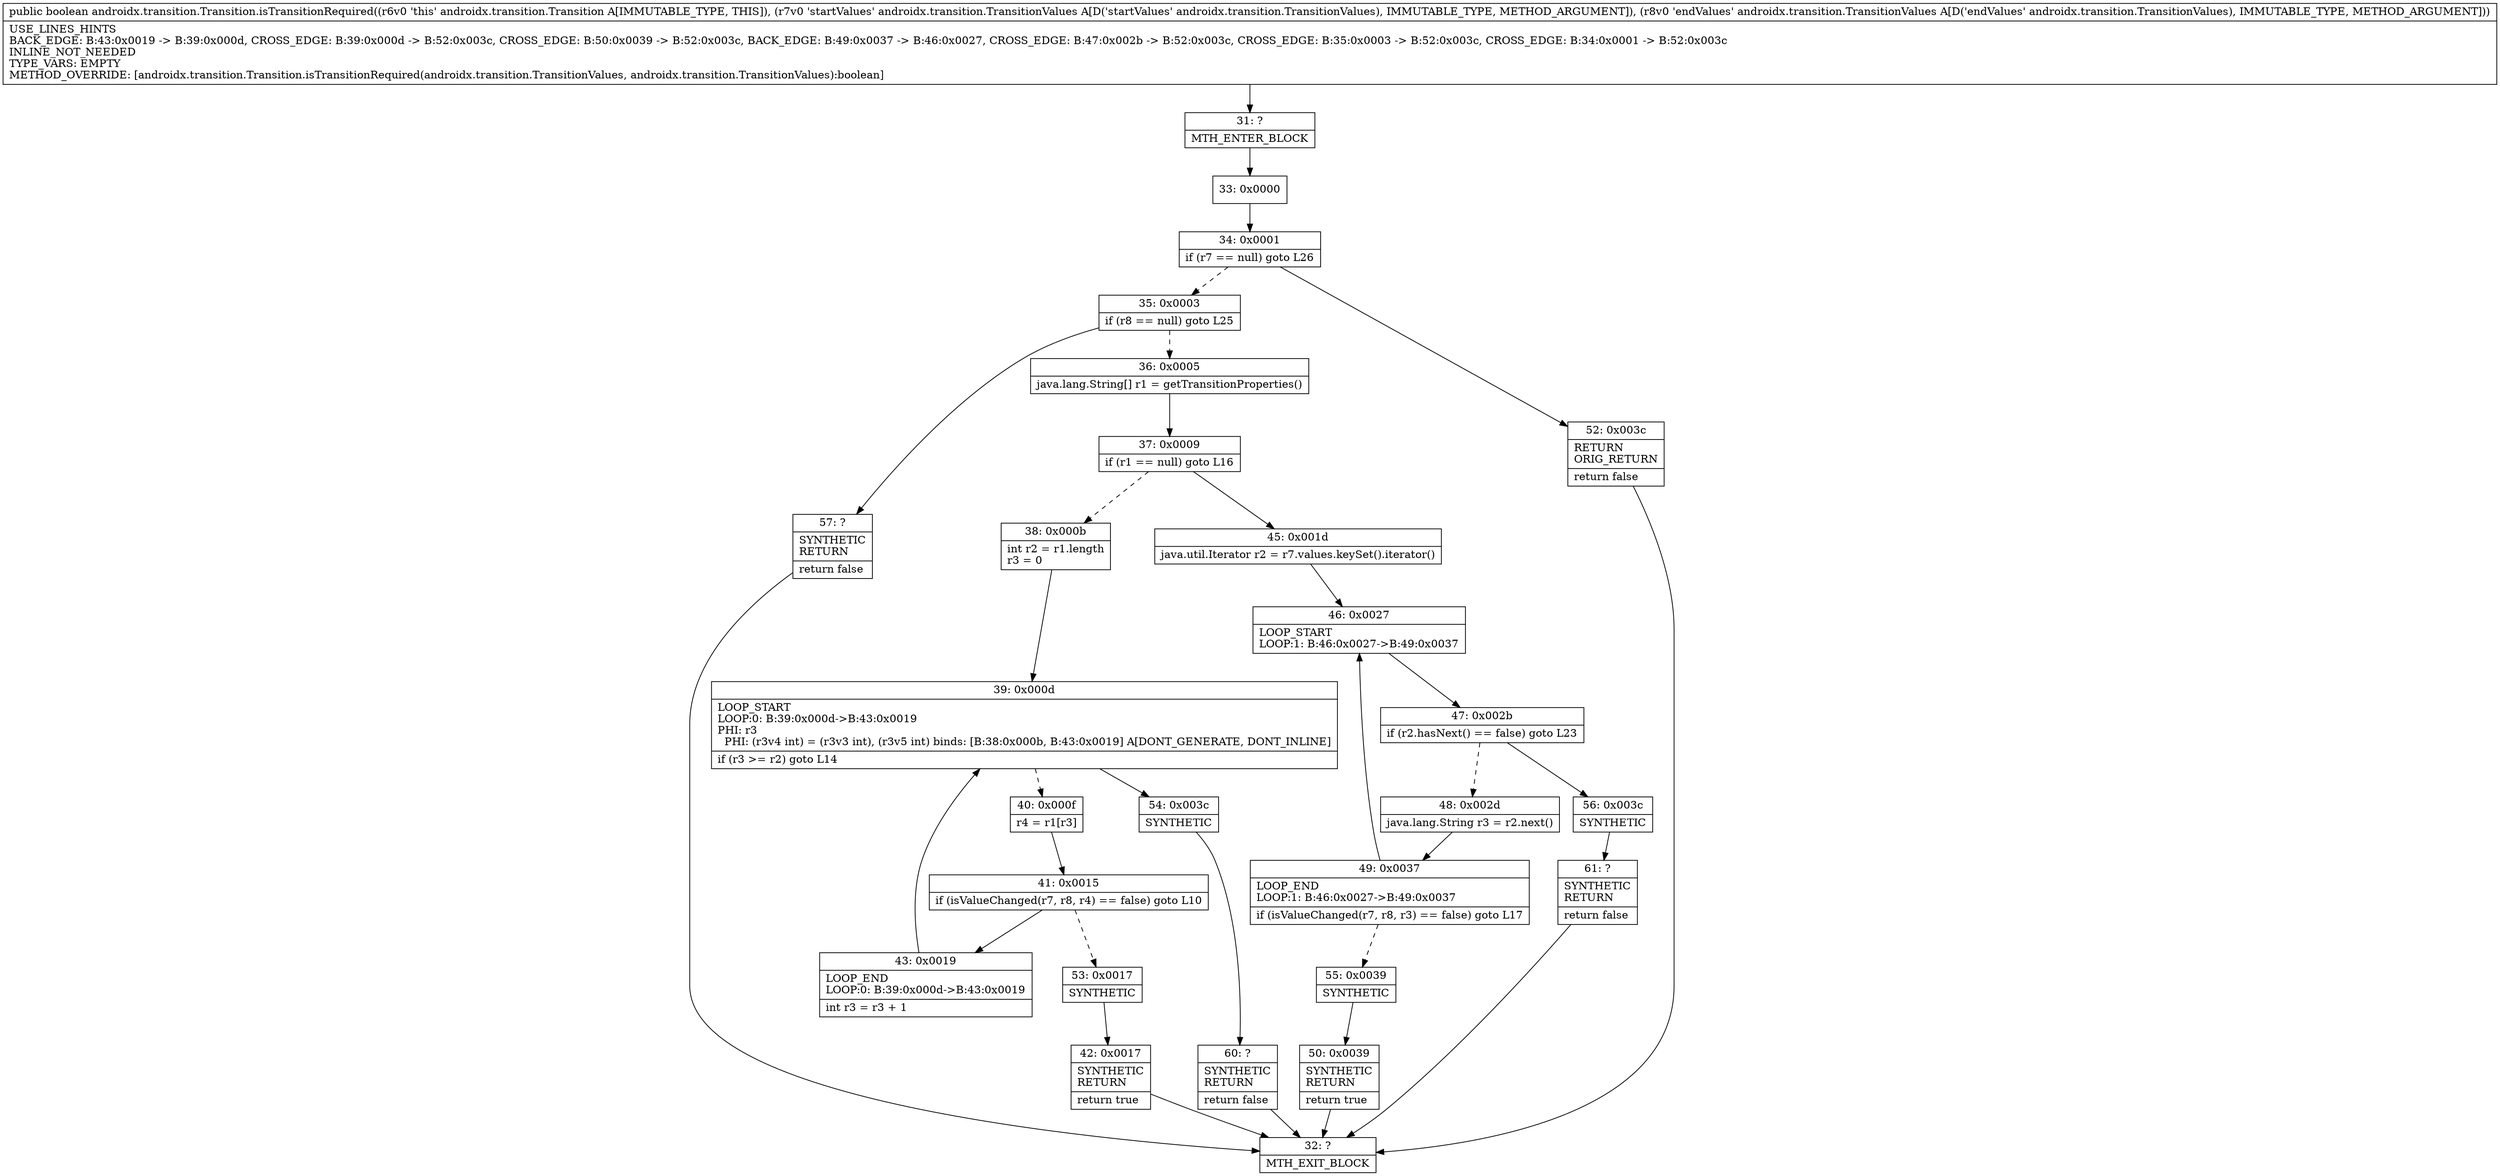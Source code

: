digraph "CFG forandroidx.transition.Transition.isTransitionRequired(Landroidx\/transition\/TransitionValues;Landroidx\/transition\/TransitionValues;)Z" {
Node_31 [shape=record,label="{31\:\ ?|MTH_ENTER_BLOCK\l}"];
Node_33 [shape=record,label="{33\:\ 0x0000}"];
Node_34 [shape=record,label="{34\:\ 0x0001|if (r7 == null) goto L26\l}"];
Node_35 [shape=record,label="{35\:\ 0x0003|if (r8 == null) goto L25\l}"];
Node_36 [shape=record,label="{36\:\ 0x0005|java.lang.String[] r1 = getTransitionProperties()\l}"];
Node_37 [shape=record,label="{37\:\ 0x0009|if (r1 == null) goto L16\l}"];
Node_38 [shape=record,label="{38\:\ 0x000b|int r2 = r1.length\lr3 = 0\l}"];
Node_39 [shape=record,label="{39\:\ 0x000d|LOOP_START\lLOOP:0: B:39:0x000d\-\>B:43:0x0019\lPHI: r3 \l  PHI: (r3v4 int) = (r3v3 int), (r3v5 int) binds: [B:38:0x000b, B:43:0x0019] A[DONT_GENERATE, DONT_INLINE]\l|if (r3 \>= r2) goto L14\l}"];
Node_40 [shape=record,label="{40\:\ 0x000f|r4 = r1[r3]\l}"];
Node_41 [shape=record,label="{41\:\ 0x0015|if (isValueChanged(r7, r8, r4) == false) goto L10\l}"];
Node_43 [shape=record,label="{43\:\ 0x0019|LOOP_END\lLOOP:0: B:39:0x000d\-\>B:43:0x0019\l|int r3 = r3 + 1\l}"];
Node_53 [shape=record,label="{53\:\ 0x0017|SYNTHETIC\l}"];
Node_42 [shape=record,label="{42\:\ 0x0017|SYNTHETIC\lRETURN\l|return true\l}"];
Node_32 [shape=record,label="{32\:\ ?|MTH_EXIT_BLOCK\l}"];
Node_54 [shape=record,label="{54\:\ 0x003c|SYNTHETIC\l}"];
Node_60 [shape=record,label="{60\:\ ?|SYNTHETIC\lRETURN\l|return false\l}"];
Node_45 [shape=record,label="{45\:\ 0x001d|java.util.Iterator r2 = r7.values.keySet().iterator()\l}"];
Node_46 [shape=record,label="{46\:\ 0x0027|LOOP_START\lLOOP:1: B:46:0x0027\-\>B:49:0x0037\l}"];
Node_47 [shape=record,label="{47\:\ 0x002b|if (r2.hasNext() == false) goto L23\l}"];
Node_48 [shape=record,label="{48\:\ 0x002d|java.lang.String r3 = r2.next()\l}"];
Node_49 [shape=record,label="{49\:\ 0x0037|LOOP_END\lLOOP:1: B:46:0x0027\-\>B:49:0x0037\l|if (isValueChanged(r7, r8, r3) == false) goto L17\l}"];
Node_55 [shape=record,label="{55\:\ 0x0039|SYNTHETIC\l}"];
Node_50 [shape=record,label="{50\:\ 0x0039|SYNTHETIC\lRETURN\l|return true\l}"];
Node_56 [shape=record,label="{56\:\ 0x003c|SYNTHETIC\l}"];
Node_61 [shape=record,label="{61\:\ ?|SYNTHETIC\lRETURN\l|return false\l}"];
Node_57 [shape=record,label="{57\:\ ?|SYNTHETIC\lRETURN\l|return false\l}"];
Node_52 [shape=record,label="{52\:\ 0x003c|RETURN\lORIG_RETURN\l|return false\l}"];
MethodNode[shape=record,label="{public boolean androidx.transition.Transition.isTransitionRequired((r6v0 'this' androidx.transition.Transition A[IMMUTABLE_TYPE, THIS]), (r7v0 'startValues' androidx.transition.TransitionValues A[D('startValues' androidx.transition.TransitionValues), IMMUTABLE_TYPE, METHOD_ARGUMENT]), (r8v0 'endValues' androidx.transition.TransitionValues A[D('endValues' androidx.transition.TransitionValues), IMMUTABLE_TYPE, METHOD_ARGUMENT]))  | USE_LINES_HINTS\lBACK_EDGE: B:43:0x0019 \-\> B:39:0x000d, CROSS_EDGE: B:39:0x000d \-\> B:52:0x003c, CROSS_EDGE: B:50:0x0039 \-\> B:52:0x003c, BACK_EDGE: B:49:0x0037 \-\> B:46:0x0027, CROSS_EDGE: B:47:0x002b \-\> B:52:0x003c, CROSS_EDGE: B:35:0x0003 \-\> B:52:0x003c, CROSS_EDGE: B:34:0x0001 \-\> B:52:0x003c\lINLINE_NOT_NEEDED\lTYPE_VARS: EMPTY\lMETHOD_OVERRIDE: [androidx.transition.Transition.isTransitionRequired(androidx.transition.TransitionValues, androidx.transition.TransitionValues):boolean]\l}"];
MethodNode -> Node_31;Node_31 -> Node_33;
Node_33 -> Node_34;
Node_34 -> Node_35[style=dashed];
Node_34 -> Node_52;
Node_35 -> Node_36[style=dashed];
Node_35 -> Node_57;
Node_36 -> Node_37;
Node_37 -> Node_38[style=dashed];
Node_37 -> Node_45;
Node_38 -> Node_39;
Node_39 -> Node_40[style=dashed];
Node_39 -> Node_54;
Node_40 -> Node_41;
Node_41 -> Node_43;
Node_41 -> Node_53[style=dashed];
Node_43 -> Node_39;
Node_53 -> Node_42;
Node_42 -> Node_32;
Node_54 -> Node_60;
Node_60 -> Node_32;
Node_45 -> Node_46;
Node_46 -> Node_47;
Node_47 -> Node_48[style=dashed];
Node_47 -> Node_56;
Node_48 -> Node_49;
Node_49 -> Node_46;
Node_49 -> Node_55[style=dashed];
Node_55 -> Node_50;
Node_50 -> Node_32;
Node_56 -> Node_61;
Node_61 -> Node_32;
Node_57 -> Node_32;
Node_52 -> Node_32;
}

